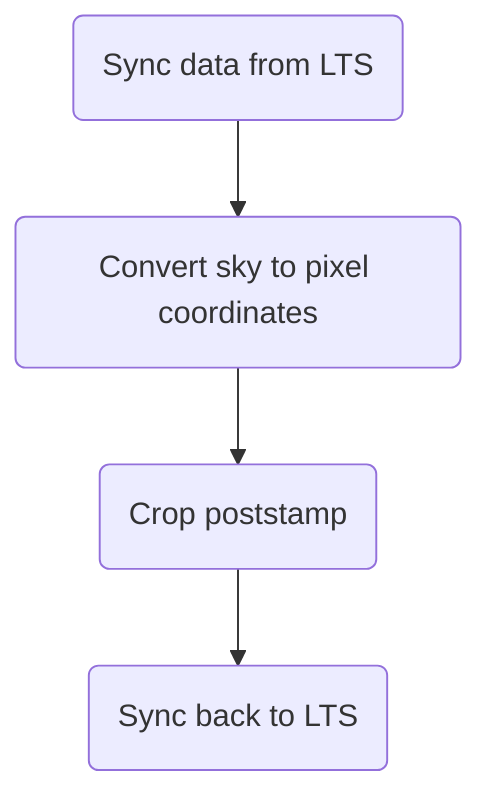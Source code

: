 graph TD;
A(Sync data from LTS)--> B(Convert sky to pixel coordinates);
B --> C(Crop poststamp);
C --> D(Sync back to LTS);